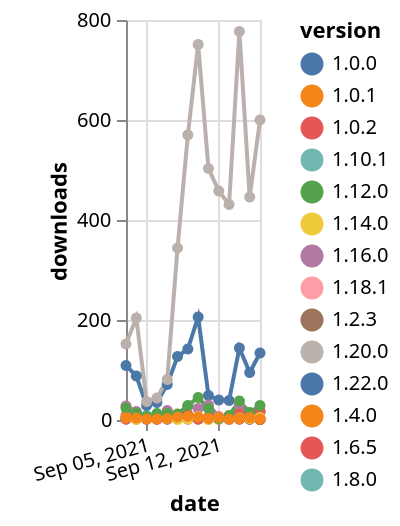 {"$schema": "https://vega.github.io/schema/vega-lite/v5.json", "description": "A simple bar chart with embedded data.", "data": {"values": [{"date": "2021-09-03", "total": 23543, "delta": 5, "version": "1.10.1"}, {"date": "2021-09-04", "total": 23551, "delta": 8, "version": "1.10.1"}, {"date": "2021-09-05", "total": 23560, "delta": 9, "version": "1.10.1"}, {"date": "2021-09-06", "total": 23571, "delta": 11, "version": "1.10.1"}, {"date": "2021-09-07", "total": 23575, "delta": 4, "version": "1.10.1"}, {"date": "2021-09-08", "total": 23582, "delta": 7, "version": "1.10.1"}, {"date": "2021-09-09", "total": 23589, "delta": 7, "version": "1.10.1"}, {"date": "2021-09-10", "total": 23592, "delta": 3, "version": "1.10.1"}, {"date": "2021-09-11", "total": 23595, "delta": 3, "version": "1.10.1"}, {"date": "2021-09-12", "total": 23599, "delta": 4, "version": "1.10.1"}, {"date": "2021-09-13", "total": 23603, "delta": 4, "version": "1.10.1"}, {"date": "2021-09-14", "total": 23615, "delta": 12, "version": "1.10.1"}, {"date": "2021-09-15", "total": 23622, "delta": 7, "version": "1.10.1"}, {"date": "2021-09-16", "total": 23638, "delta": 16, "version": "1.10.1"}, {"date": "2021-09-03", "total": 6366, "delta": 109, "version": "1.22.0"}, {"date": "2021-09-04", "total": 6454, "delta": 88, "version": "1.22.0"}, {"date": "2021-09-05", "total": 6483, "delta": 29, "version": "1.22.0"}, {"date": "2021-09-06", "total": 6518, "delta": 35, "version": "1.22.0"}, {"date": "2021-09-07", "total": 6589, "delta": 71, "version": "1.22.0"}, {"date": "2021-09-08", "total": 6716, "delta": 127, "version": "1.22.0"}, {"date": "2021-09-09", "total": 6858, "delta": 142, "version": "1.22.0"}, {"date": "2021-09-10", "total": 7064, "delta": 206, "version": "1.22.0"}, {"date": "2021-09-11", "total": 7113, "delta": 49, "version": "1.22.0"}, {"date": "2021-09-12", "total": 7153, "delta": 40, "version": "1.22.0"}, {"date": "2021-09-13", "total": 7192, "delta": 39, "version": "1.22.0"}, {"date": "2021-09-14", "total": 7336, "delta": 144, "version": "1.22.0"}, {"date": "2021-09-15", "total": 7431, "delta": 95, "version": "1.22.0"}, {"date": "2021-09-16", "total": 7565, "delta": 134, "version": "1.22.0"}, {"date": "2021-09-03", "total": 51123, "delta": 3, "version": "1.8.0"}, {"date": "2021-09-04", "total": 51128, "delta": 5, "version": "1.8.0"}, {"date": "2021-09-05", "total": 51130, "delta": 2, "version": "1.8.0"}, {"date": "2021-09-06", "total": 51132, "delta": 2, "version": "1.8.0"}, {"date": "2021-09-07", "total": 51136, "delta": 4, "version": "1.8.0"}, {"date": "2021-09-08", "total": 51140, "delta": 4, "version": "1.8.0"}, {"date": "2021-09-09", "total": 51145, "delta": 5, "version": "1.8.0"}, {"date": "2021-09-10", "total": 51149, "delta": 4, "version": "1.8.0"}, {"date": "2021-09-11", "total": 51153, "delta": 4, "version": "1.8.0"}, {"date": "2021-09-12", "total": 51156, "delta": 3, "version": "1.8.0"}, {"date": "2021-09-13", "total": 51158, "delta": 2, "version": "1.8.0"}, {"date": "2021-09-14", "total": 51163, "delta": 5, "version": "1.8.0"}, {"date": "2021-09-15", "total": 51165, "delta": 2, "version": "1.8.0"}, {"date": "2021-09-16", "total": 51168, "delta": 3, "version": "1.8.0"}, {"date": "2021-09-03", "total": 3592, "delta": 2, "version": "1.0.1"}, {"date": "2021-09-04", "total": 3594, "delta": 2, "version": "1.0.1"}, {"date": "2021-09-05", "total": 3596, "delta": 2, "version": "1.0.1"}, {"date": "2021-09-06", "total": 3598, "delta": 2, "version": "1.0.1"}, {"date": "2021-09-07", "total": 3600, "delta": 2, "version": "1.0.1"}, {"date": "2021-09-08", "total": 3603, "delta": 3, "version": "1.0.1"}, {"date": "2021-09-09", "total": 3605, "delta": 2, "version": "1.0.1"}, {"date": "2021-09-10", "total": 3607, "delta": 2, "version": "1.0.1"}, {"date": "2021-09-11", "total": 3609, "delta": 2, "version": "1.0.1"}, {"date": "2021-09-12", "total": 3611, "delta": 2, "version": "1.0.1"}, {"date": "2021-09-13", "total": 3613, "delta": 2, "version": "1.0.1"}, {"date": "2021-09-14", "total": 3615, "delta": 2, "version": "1.0.1"}, {"date": "2021-09-15", "total": 3617, "delta": 2, "version": "1.0.1"}, {"date": "2021-09-16", "total": 3618, "delta": 1, "version": "1.0.1"}, {"date": "2021-09-03", "total": 35378, "delta": 152, "version": "1.20.0"}, {"date": "2021-09-04", "total": 35582, "delta": 204, "version": "1.20.0"}, {"date": "2021-09-05", "total": 35619, "delta": 37, "version": "1.20.0"}, {"date": "2021-09-06", "total": 35663, "delta": 44, "version": "1.20.0"}, {"date": "2021-09-07", "total": 35744, "delta": 81, "version": "1.20.0"}, {"date": "2021-09-08", "total": 36088, "delta": 344, "version": "1.20.0"}, {"date": "2021-09-09", "total": 36658, "delta": 570, "version": "1.20.0"}, {"date": "2021-09-10", "total": 37409, "delta": 751, "version": "1.20.0"}, {"date": "2021-09-11", "total": 37912, "delta": 503, "version": "1.20.0"}, {"date": "2021-09-12", "total": 38370, "delta": 458, "version": "1.20.0"}, {"date": "2021-09-13", "total": 38801, "delta": 431, "version": "1.20.0"}, {"date": "2021-09-14", "total": 39578, "delta": 777, "version": "1.20.0"}, {"date": "2021-09-15", "total": 40024, "delta": 446, "version": "1.20.0"}, {"date": "2021-09-16", "total": 40624, "delta": 600, "version": "1.20.0"}, {"date": "2021-09-03", "total": 2627, "delta": 2, "version": "1.0.0"}, {"date": "2021-09-04", "total": 2629, "delta": 2, "version": "1.0.0"}, {"date": "2021-09-05", "total": 2631, "delta": 2, "version": "1.0.0"}, {"date": "2021-09-06", "total": 2633, "delta": 2, "version": "1.0.0"}, {"date": "2021-09-07", "total": 2635, "delta": 2, "version": "1.0.0"}, {"date": "2021-09-08", "total": 2638, "delta": 3, "version": "1.0.0"}, {"date": "2021-09-09", "total": 2640, "delta": 2, "version": "1.0.0"}, {"date": "2021-09-10", "total": 2642, "delta": 2, "version": "1.0.0"}, {"date": "2021-09-11", "total": 2644, "delta": 2, "version": "1.0.0"}, {"date": "2021-09-12", "total": 2646, "delta": 2, "version": "1.0.0"}, {"date": "2021-09-13", "total": 2648, "delta": 2, "version": "1.0.0"}, {"date": "2021-09-14", "total": 2650, "delta": 2, "version": "1.0.0"}, {"date": "2021-09-15", "total": 2652, "delta": 2, "version": "1.0.0"}, {"date": "2021-09-16", "total": 2653, "delta": 1, "version": "1.0.0"}, {"date": "2021-09-03", "total": 35488, "delta": 28, "version": "1.16.0"}, {"date": "2021-09-04", "total": 35505, "delta": 17, "version": "1.16.0"}, {"date": "2021-09-05", "total": 35510, "delta": 5, "version": "1.16.0"}, {"date": "2021-09-06", "total": 35518, "delta": 8, "version": "1.16.0"}, {"date": "2021-09-07", "total": 35537, "delta": 19, "version": "1.16.0"}, {"date": "2021-09-08", "total": 35547, "delta": 10, "version": "1.16.0"}, {"date": "2021-09-09", "total": 35575, "delta": 28, "version": "1.16.0"}, {"date": "2021-09-10", "total": 35598, "delta": 23, "version": "1.16.0"}, {"date": "2021-09-11", "total": 35628, "delta": 30, "version": "1.16.0"}, {"date": "2021-09-12", "total": 35635, "delta": 7, "version": "1.16.0"}, {"date": "2021-09-13", "total": 35641, "delta": 6, "version": "1.16.0"}, {"date": "2021-09-14", "total": 35671, "delta": 30, "version": "1.16.0"}, {"date": "2021-09-15", "total": 35681, "delta": 10, "version": "1.16.0"}, {"date": "2021-09-16", "total": 35697, "delta": 16, "version": "1.16.0"}, {"date": "2021-09-03", "total": 13313, "delta": 5, "version": "1.18.1"}, {"date": "2021-09-04", "total": 13319, "delta": 6, "version": "1.18.1"}, {"date": "2021-09-05", "total": 13325, "delta": 6, "version": "1.18.1"}, {"date": "2021-09-06", "total": 13327, "delta": 2, "version": "1.18.1"}, {"date": "2021-09-07", "total": 13330, "delta": 3, "version": "1.18.1"}, {"date": "2021-09-08", "total": 13339, "delta": 9, "version": "1.18.1"}, {"date": "2021-09-09", "total": 13347, "delta": 8, "version": "1.18.1"}, {"date": "2021-09-10", "total": 13350, "delta": 3, "version": "1.18.1"}, {"date": "2021-09-11", "total": 13352, "delta": 2, "version": "1.18.1"}, {"date": "2021-09-12", "total": 13358, "delta": 6, "version": "1.18.1"}, {"date": "2021-09-13", "total": 13359, "delta": 1, "version": "1.18.1"}, {"date": "2021-09-14", "total": 13370, "delta": 11, "version": "1.18.1"}, {"date": "2021-09-15", "total": 13375, "delta": 5, "version": "1.18.1"}, {"date": "2021-09-16", "total": 13379, "delta": 4, "version": "1.18.1"}, {"date": "2021-09-03", "total": 15127, "delta": 4, "version": "1.2.3"}, {"date": "2021-09-04", "total": 15129, "delta": 2, "version": "1.2.3"}, {"date": "2021-09-05", "total": 15132, "delta": 3, "version": "1.2.3"}, {"date": "2021-09-06", "total": 15136, "delta": 4, "version": "1.2.3"}, {"date": "2021-09-07", "total": 15139, "delta": 3, "version": "1.2.3"}, {"date": "2021-09-08", "total": 15142, "delta": 3, "version": "1.2.3"}, {"date": "2021-09-09", "total": 15145, "delta": 3, "version": "1.2.3"}, {"date": "2021-09-10", "total": 15148, "delta": 3, "version": "1.2.3"}, {"date": "2021-09-11", "total": 15152, "delta": 4, "version": "1.2.3"}, {"date": "2021-09-12", "total": 15156, "delta": 4, "version": "1.2.3"}, {"date": "2021-09-13", "total": 15159, "delta": 3, "version": "1.2.3"}, {"date": "2021-09-14", "total": 15162, "delta": 3, "version": "1.2.3"}, {"date": "2021-09-15", "total": 15164, "delta": 2, "version": "1.2.3"}, {"date": "2021-09-16", "total": 15165, "delta": 1, "version": "1.2.3"}, {"date": "2021-09-03", "total": 17085, "delta": 9, "version": "1.0.2"}, {"date": "2021-09-04", "total": 17092, "delta": 7, "version": "1.0.2"}, {"date": "2021-09-05", "total": 17095, "delta": 3, "version": "1.0.2"}, {"date": "2021-09-06", "total": 17097, "delta": 2, "version": "1.0.2"}, {"date": "2021-09-07", "total": 17103, "delta": 6, "version": "1.0.2"}, {"date": "2021-09-08", "total": 17113, "delta": 10, "version": "1.0.2"}, {"date": "2021-09-09", "total": 17124, "delta": 11, "version": "1.0.2"}, {"date": "2021-09-10", "total": 17130, "delta": 6, "version": "1.0.2"}, {"date": "2021-09-11", "total": 17136, "delta": 6, "version": "1.0.2"}, {"date": "2021-09-12", "total": 17141, "delta": 5, "version": "1.0.2"}, {"date": "2021-09-13", "total": 17147, "delta": 6, "version": "1.0.2"}, {"date": "2021-09-14", "total": 17159, "delta": 12, "version": "1.0.2"}, {"date": "2021-09-15", "total": 17173, "delta": 14, "version": "1.0.2"}, {"date": "2021-09-16", "total": 17191, "delta": 18, "version": "1.0.2"}, {"date": "2021-09-03", "total": 3433, "delta": 2, "version": "1.6.5"}, {"date": "2021-09-04", "total": 3435, "delta": 2, "version": "1.6.5"}, {"date": "2021-09-05", "total": 3437, "delta": 2, "version": "1.6.5"}, {"date": "2021-09-06", "total": 3439, "delta": 2, "version": "1.6.5"}, {"date": "2021-09-07", "total": 3441, "delta": 2, "version": "1.6.5"}, {"date": "2021-09-08", "total": 3444, "delta": 3, "version": "1.6.5"}, {"date": "2021-09-09", "total": 3447, "delta": 3, "version": "1.6.5"}, {"date": "2021-09-10", "total": 3449, "delta": 2, "version": "1.6.5"}, {"date": "2021-09-11", "total": 3451, "delta": 2, "version": "1.6.5"}, {"date": "2021-09-12", "total": 3453, "delta": 2, "version": "1.6.5"}, {"date": "2021-09-13", "total": 3455, "delta": 2, "version": "1.6.5"}, {"date": "2021-09-14", "total": 3457, "delta": 2, "version": "1.6.5"}, {"date": "2021-09-15", "total": 3459, "delta": 2, "version": "1.6.5"}, {"date": "2021-09-16", "total": 3460, "delta": 1, "version": "1.6.5"}, {"date": "2021-09-03", "total": 8773, "delta": 5, "version": "1.14.0"}, {"date": "2021-09-04", "total": 8774, "delta": 1, "version": "1.14.0"}, {"date": "2021-09-05", "total": 8778, "delta": 4, "version": "1.14.0"}, {"date": "2021-09-06", "total": 8782, "delta": 4, "version": "1.14.0"}, {"date": "2021-09-07", "total": 8785, "delta": 3, "version": "1.14.0"}, {"date": "2021-09-08", "total": 8786, "delta": 1, "version": "1.14.0"}, {"date": "2021-09-09", "total": 8788, "delta": 2, "version": "1.14.0"}, {"date": "2021-09-10", "total": 8795, "delta": 7, "version": "1.14.0"}, {"date": "2021-09-11", "total": 8796, "delta": 1, "version": "1.14.0"}, {"date": "2021-09-12", "total": 8798, "delta": 2, "version": "1.14.0"}, {"date": "2021-09-13", "total": 8801, "delta": 3, "version": "1.14.0"}, {"date": "2021-09-14", "total": 8805, "delta": 4, "version": "1.14.0"}, {"date": "2021-09-15", "total": 8808, "delta": 3, "version": "1.14.0"}, {"date": "2021-09-16", "total": 8813, "delta": 5, "version": "1.14.0"}, {"date": "2021-09-03", "total": 53025, "delta": 24, "version": "1.12.0"}, {"date": "2021-09-04", "total": 53039, "delta": 14, "version": "1.12.0"}, {"date": "2021-09-05", "total": 53046, "delta": 7, "version": "1.12.0"}, {"date": "2021-09-06", "total": 53059, "delta": 13, "version": "1.12.0"}, {"date": "2021-09-07", "total": 53072, "delta": 13, "version": "1.12.0"}, {"date": "2021-09-08", "total": 53084, "delta": 12, "version": "1.12.0"}, {"date": "2021-09-09", "total": 53113, "delta": 29, "version": "1.12.0"}, {"date": "2021-09-10", "total": 53158, "delta": 45, "version": "1.12.0"}, {"date": "2021-09-11", "total": 53181, "delta": 23, "version": "1.12.0"}, {"date": "2021-09-12", "total": 53184, "delta": 3, "version": "1.12.0"}, {"date": "2021-09-13", "total": 53193, "delta": 9, "version": "1.12.0"}, {"date": "2021-09-14", "total": 53231, "delta": 38, "version": "1.12.0"}, {"date": "2021-09-15", "total": 53246, "delta": 15, "version": "1.12.0"}, {"date": "2021-09-16", "total": 53275, "delta": 29, "version": "1.12.0"}, {"date": "2021-09-03", "total": 24769, "delta": 4, "version": "1.4.0"}, {"date": "2021-09-04", "total": 24773, "delta": 4, "version": "1.4.0"}, {"date": "2021-09-05", "total": 24775, "delta": 2, "version": "1.4.0"}, {"date": "2021-09-06", "total": 24777, "delta": 2, "version": "1.4.0"}, {"date": "2021-09-07", "total": 24780, "delta": 3, "version": "1.4.0"}, {"date": "2021-09-08", "total": 24786, "delta": 6, "version": "1.4.0"}, {"date": "2021-09-09", "total": 24793, "delta": 7, "version": "1.4.0"}, {"date": "2021-09-10", "total": 24799, "delta": 6, "version": "1.4.0"}, {"date": "2021-09-11", "total": 24802, "delta": 3, "version": "1.4.0"}, {"date": "2021-09-12", "total": 24807, "delta": 5, "version": "1.4.0"}, {"date": "2021-09-13", "total": 24809, "delta": 2, "version": "1.4.0"}, {"date": "2021-09-14", "total": 24812, "delta": 3, "version": "1.4.0"}, {"date": "2021-09-15", "total": 24817, "delta": 5, "version": "1.4.0"}, {"date": "2021-09-16", "total": 24819, "delta": 2, "version": "1.4.0"}]}, "width": "container", "mark": {"type": "line", "point": {"filled": true}}, "encoding": {"x": {"field": "date", "type": "temporal", "timeUnit": "yearmonthdate", "title": "date", "axis": {"labelAngle": -15}}, "y": {"field": "delta", "type": "quantitative", "title": "downloads"}, "color": {"field": "version", "type": "nominal"}, "tooltip": {"field": "delta"}}}